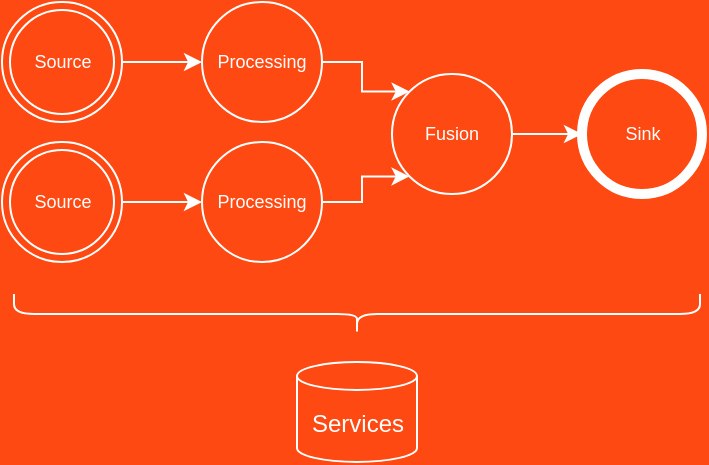 <mxfile version="14.6.13" type="device"><diagram id="lyhUBvowPUArupg2p6iD" name="Page-1"><mxGraphModel dx="1086" dy="806" grid="1" gridSize="10" guides="1" tooltips="1" connect="1" arrows="1" fold="1" page="1" pageScale="1" pageWidth="827" pageHeight="1169" background="#FF4912" math="0" shadow="0"><root><mxCell id="0"/><mxCell id="1" parent="0"/><mxCell id="5su3A7Oyr_OfnHvXcoQF-1" style="edgeStyle=orthogonalEdgeStyle;rounded=0;orthogonalLoop=1;jettySize=auto;html=1;entryX=0;entryY=0.5;entryDx=0;entryDy=0;strokeColor=#FFFFFF;fontColor=#FFFFFF;" edge="1" parent="1" source="5su3A7Oyr_OfnHvXcoQF-2" target="5su3A7Oyr_OfnHvXcoQF-5"><mxGeometry relative="1" as="geometry"/></mxCell><mxCell id="5su3A7Oyr_OfnHvXcoQF-2" value="Source" style="ellipse;shape=doubleEllipse;html=1;dashed=0;whitespace=wrap;aspect=fixed;fontSize=9;fillColor=none;strokeColor=#FFFFFF;fontColor=#FFFFFF;" vertex="1" parent="1"><mxGeometry x="50" y="70" width="60" height="60" as="geometry"/></mxCell><mxCell id="5su3A7Oyr_OfnHvXcoQF-3" value="Sink" style="shape=ellipse;html=1;dashed=0;whitespace=wrap;aspect=fixed;strokeWidth=5;perimeter=ellipsePerimeter;fontSize=9;fillColor=none;strokeColor=#FFFFFF;fontColor=#FFFFFF;" vertex="1" parent="1"><mxGeometry x="340" y="106" width="60" height="60" as="geometry"/></mxCell><mxCell id="5su3A7Oyr_OfnHvXcoQF-4" style="edgeStyle=orthogonalEdgeStyle;rounded=0;orthogonalLoop=1;jettySize=auto;html=1;exitX=1;exitY=0.5;exitDx=0;exitDy=0;entryX=0;entryY=0;entryDx=0;entryDy=0;strokeColor=#FFFFFF;fontColor=#FFFFFF;" edge="1" parent="1" source="5su3A7Oyr_OfnHvXcoQF-5" target="5su3A7Oyr_OfnHvXcoQF-11"><mxGeometry relative="1" as="geometry"/></mxCell><mxCell id="5su3A7Oyr_OfnHvXcoQF-5" value="&lt;font style=&quot;font-size: 9px&quot;&gt;Processing&lt;br style=&quot;font-size: 9px&quot;&gt;&lt;/font&gt;" style="ellipse;whiteSpace=wrap;html=1;aspect=fixed;fontSize=9;fillColor=none;strokeColor=#FFFFFF;fontColor=#FFFFFF;" vertex="1" parent="1"><mxGeometry x="150" y="70" width="60" height="60" as="geometry"/></mxCell><mxCell id="5su3A7Oyr_OfnHvXcoQF-6" style="edgeStyle=orthogonalEdgeStyle;rounded=0;orthogonalLoop=1;jettySize=auto;html=1;exitX=1;exitY=0.5;exitDx=0;exitDy=0;entryX=0;entryY=0.5;entryDx=0;entryDy=0;strokeColor=#FFFFFF;fontColor=#FFFFFF;" edge="1" parent="1" source="5su3A7Oyr_OfnHvXcoQF-7" target="5su3A7Oyr_OfnHvXcoQF-9"><mxGeometry relative="1" as="geometry"/></mxCell><mxCell id="5su3A7Oyr_OfnHvXcoQF-7" value="Source" style="ellipse;shape=doubleEllipse;html=1;dashed=0;whitespace=wrap;aspect=fixed;fontSize=9;fillColor=none;strokeColor=#FFFFFF;fontColor=#FFFFFF;" vertex="1" parent="1"><mxGeometry x="50" y="140" width="60" height="60" as="geometry"/></mxCell><mxCell id="5su3A7Oyr_OfnHvXcoQF-8" style="edgeStyle=orthogonalEdgeStyle;rounded=0;orthogonalLoop=1;jettySize=auto;html=1;entryX=0;entryY=1;entryDx=0;entryDy=0;strokeColor=#FFFFFF;fontColor=#FFFFFF;" edge="1" parent="1" source="5su3A7Oyr_OfnHvXcoQF-9" target="5su3A7Oyr_OfnHvXcoQF-11"><mxGeometry relative="1" as="geometry"/></mxCell><mxCell id="5su3A7Oyr_OfnHvXcoQF-9" value="&lt;font style=&quot;font-size: 9px&quot;&gt;Processing&lt;br style=&quot;font-size: 9px&quot;&gt;&lt;/font&gt;" style="ellipse;whiteSpace=wrap;html=1;aspect=fixed;fontSize=9;fillColor=none;strokeColor=#FFFFFF;fontColor=#FFFFFF;" vertex="1" parent="1"><mxGeometry x="150" y="140" width="60" height="60" as="geometry"/></mxCell><mxCell id="5su3A7Oyr_OfnHvXcoQF-10" style="edgeStyle=orthogonalEdgeStyle;rounded=0;orthogonalLoop=1;jettySize=auto;html=1;entryX=0;entryY=0.5;entryDx=0;entryDy=0;strokeColor=#FFFFFF;fontColor=#FFFFFF;" edge="1" parent="1" source="5su3A7Oyr_OfnHvXcoQF-11" target="5su3A7Oyr_OfnHvXcoQF-3"><mxGeometry relative="1" as="geometry"/></mxCell><mxCell id="5su3A7Oyr_OfnHvXcoQF-11" value="&lt;font style=&quot;font-size: 9px&quot;&gt;Fusion&lt;br style=&quot;font-size: 9px&quot;&gt;&lt;/font&gt;" style="ellipse;whiteSpace=wrap;html=1;aspect=fixed;fontSize=9;fillColor=none;strokeColor=#FFFFFF;fontColor=#FFFFFF;" vertex="1" parent="1"><mxGeometry x="245" y="106" width="60" height="60" as="geometry"/></mxCell><mxCell id="5su3A7Oyr_OfnHvXcoQF-12" value="Services" style="shape=cylinder3;whiteSpace=wrap;html=1;boundedLbl=1;backgroundOutline=1;size=7;fontSize=12;fontColor=#FFFFFF;strokeColor=#FFFFFF;fillColor=none;" vertex="1" parent="1"><mxGeometry x="197.5" y="250" width="60" height="50" as="geometry"/></mxCell><mxCell id="5su3A7Oyr_OfnHvXcoQF-13" value="" style="shape=curlyBracket;whiteSpace=wrap;html=1;rounded=1;flipH=1;fontSize=12;fontColor=#FFFFFF;strokeColor=#FFFFFF;fillColor=none;rotation=90;" vertex="1" parent="1"><mxGeometry x="217.5" y="54.5" width="20" height="343" as="geometry"/></mxCell></root></mxGraphModel></diagram></mxfile>